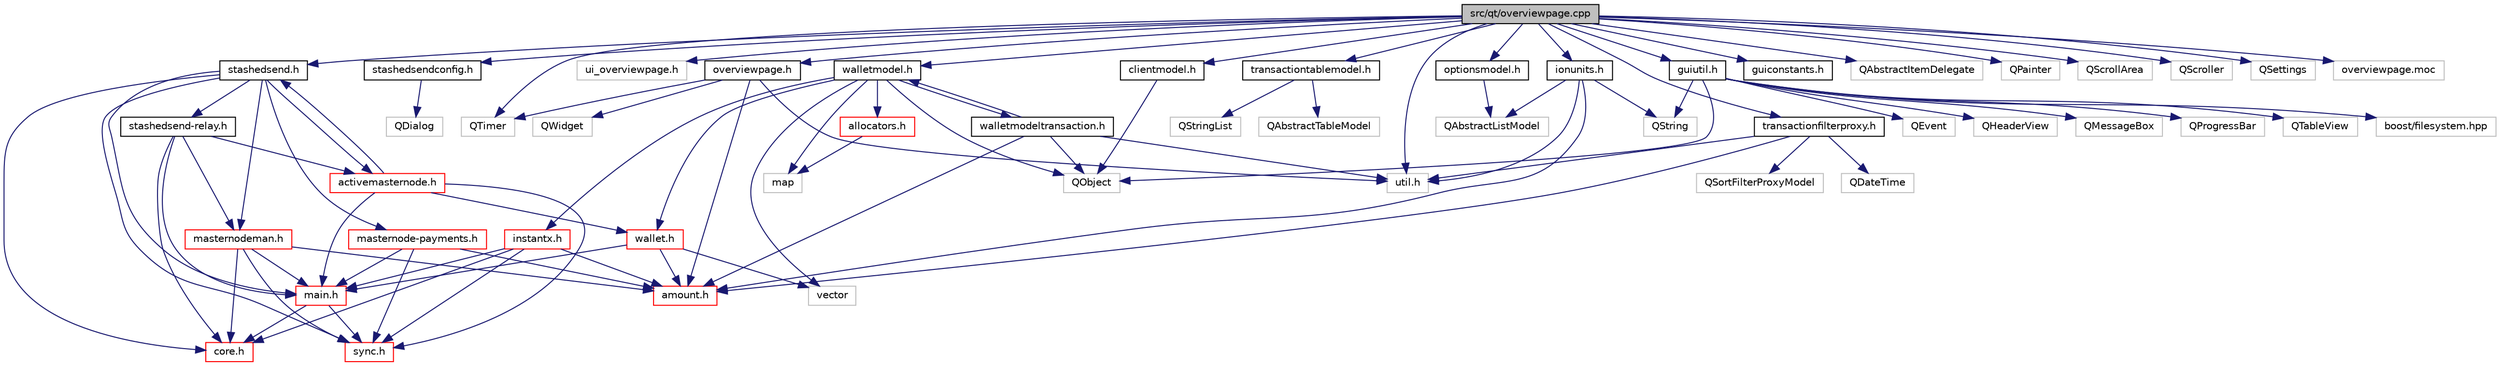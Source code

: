 digraph "src/qt/overviewpage.cpp"
{
  edge [fontname="Helvetica",fontsize="10",labelfontname="Helvetica",labelfontsize="10"];
  node [fontname="Helvetica",fontsize="10",shape=record];
  Node0 [label="src/qt/overviewpage.cpp",height=0.2,width=0.4,color="black", fillcolor="grey75", style="filled", fontcolor="black"];
  Node0 -> Node1 [color="midnightblue",fontsize="10",style="solid",fontname="Helvetica"];
  Node1 [label="overviewpage.h",height=0.2,width=0.4,color="black", fillcolor="white", style="filled",URL="$overviewpage_8h.html"];
  Node1 -> Node2 [color="midnightblue",fontsize="10",style="solid",fontname="Helvetica"];
  Node2 [label="util.h",height=0.2,width=0.4,color="grey75", fillcolor="white", style="filled"];
  Node1 -> Node3 [color="midnightblue",fontsize="10",style="solid",fontname="Helvetica"];
  Node3 [label="amount.h",height=0.2,width=0.4,color="red", fillcolor="white", style="filled",URL="$amount_8h.html"];
  Node1 -> Node24 [color="midnightblue",fontsize="10",style="solid",fontname="Helvetica"];
  Node24 [label="QTimer",height=0.2,width=0.4,color="grey75", fillcolor="white", style="filled"];
  Node1 -> Node25 [color="midnightblue",fontsize="10",style="solid",fontname="Helvetica"];
  Node25 [label="QWidget",height=0.2,width=0.4,color="grey75", fillcolor="white", style="filled"];
  Node0 -> Node26 [color="midnightblue",fontsize="10",style="solid",fontname="Helvetica"];
  Node26 [label="ui_overviewpage.h",height=0.2,width=0.4,color="grey75", fillcolor="white", style="filled"];
  Node0 -> Node2 [color="midnightblue",fontsize="10",style="solid",fontname="Helvetica"];
  Node0 -> Node27 [color="midnightblue",fontsize="10",style="solid",fontname="Helvetica"];
  Node27 [label="clientmodel.h",height=0.2,width=0.4,color="black", fillcolor="white", style="filled",URL="$clientmodel_8h.html"];
  Node27 -> Node28 [color="midnightblue",fontsize="10",style="solid",fontname="Helvetica"];
  Node28 [label="QObject",height=0.2,width=0.4,color="grey75", fillcolor="white", style="filled"];
  Node0 -> Node29 [color="midnightblue",fontsize="10",style="solid",fontname="Helvetica"];
  Node29 [label="stashedsend.h",height=0.2,width=0.4,color="black", fillcolor="white", style="filled",URL="$stashedsend_8h.html"];
  Node29 -> Node30 [color="midnightblue",fontsize="10",style="solid",fontname="Helvetica"];
  Node30 [label="core.h",height=0.2,width=0.4,color="red", fillcolor="white", style="filled",URL="$core_8h.html"];
  Node29 -> Node74 [color="midnightblue",fontsize="10",style="solid",fontname="Helvetica"];
  Node74 [label="main.h",height=0.2,width=0.4,color="red", fillcolor="white", style="filled",URL="$main_8h.html"];
  Node74 -> Node30 [color="midnightblue",fontsize="10",style="solid",fontname="Helvetica"];
  Node74 -> Node45 [color="midnightblue",fontsize="10",style="solid",fontname="Helvetica"];
  Node45 [label="sync.h",height=0.2,width=0.4,color="red", fillcolor="white", style="filled",URL="$sync_8h.html"];
  Node29 -> Node45 [color="midnightblue",fontsize="10",style="solid",fontname="Helvetica"];
  Node29 -> Node98 [color="midnightblue",fontsize="10",style="solid",fontname="Helvetica"];
  Node98 [label="activemasternode.h",height=0.2,width=0.4,color="red", fillcolor="white", style="filled",URL="$activemasternode_8h.html"];
  Node98 -> Node45 [color="midnightblue",fontsize="10",style="solid",fontname="Helvetica"];
  Node98 -> Node74 [color="midnightblue",fontsize="10",style="solid",fontname="Helvetica"];
  Node98 -> Node102 [color="midnightblue",fontsize="10",style="solid",fontname="Helvetica"];
  Node102 [label="wallet.h",height=0.2,width=0.4,color="red", fillcolor="white", style="filled",URL="$wallet_8h.html"];
  Node102 -> Node6 [color="midnightblue",fontsize="10",style="solid",fontname="Helvetica"];
  Node6 [label="vector",height=0.2,width=0.4,color="grey75", fillcolor="white", style="filled"];
  Node102 -> Node74 [color="midnightblue",fontsize="10",style="solid",fontname="Helvetica"];
  Node102 -> Node3 [color="midnightblue",fontsize="10",style="solid",fontname="Helvetica"];
  Node98 -> Node29 [color="midnightblue",fontsize="10",style="solid",fontname="Helvetica"];
  Node29 -> Node109 [color="midnightblue",fontsize="10",style="solid",fontname="Helvetica"];
  Node109 [label="masternodeman.h",height=0.2,width=0.4,color="red", fillcolor="white", style="filled",URL="$masternodeman_8h.html"];
  Node109 -> Node45 [color="midnightblue",fontsize="10",style="solid",fontname="Helvetica"];
  Node109 -> Node30 [color="midnightblue",fontsize="10",style="solid",fontname="Helvetica"];
  Node109 -> Node3 [color="midnightblue",fontsize="10",style="solid",fontname="Helvetica"];
  Node109 -> Node74 [color="midnightblue",fontsize="10",style="solid",fontname="Helvetica"];
  Node29 -> Node110 [color="midnightblue",fontsize="10",style="solid",fontname="Helvetica"];
  Node110 [label="masternode-payments.h",height=0.2,width=0.4,color="red", fillcolor="white", style="filled",URL="$masternode-payments_8h.html"];
  Node110 -> Node45 [color="midnightblue",fontsize="10",style="solid",fontname="Helvetica"];
  Node110 -> Node3 [color="midnightblue",fontsize="10",style="solid",fontname="Helvetica"];
  Node110 -> Node74 [color="midnightblue",fontsize="10",style="solid",fontname="Helvetica"];
  Node29 -> Node111 [color="midnightblue",fontsize="10",style="solid",fontname="Helvetica"];
  Node111 [label="stashedsend-relay.h",height=0.2,width=0.4,color="black", fillcolor="white", style="filled",URL="$stashedsend-relay_8h.html"];
  Node111 -> Node30 [color="midnightblue",fontsize="10",style="solid",fontname="Helvetica"];
  Node111 -> Node74 [color="midnightblue",fontsize="10",style="solid",fontname="Helvetica"];
  Node111 -> Node98 [color="midnightblue",fontsize="10",style="solid",fontname="Helvetica"];
  Node111 -> Node109 [color="midnightblue",fontsize="10",style="solid",fontname="Helvetica"];
  Node0 -> Node112 [color="midnightblue",fontsize="10",style="solid",fontname="Helvetica"];
  Node112 [label="stashedsendconfig.h",height=0.2,width=0.4,color="black", fillcolor="white", style="filled",URL="$stashedsendconfig_8h.html"];
  Node112 -> Node113 [color="midnightblue",fontsize="10",style="solid",fontname="Helvetica"];
  Node113 [label="QDialog",height=0.2,width=0.4,color="grey75", fillcolor="white", style="filled"];
  Node0 -> Node114 [color="midnightblue",fontsize="10",style="solid",fontname="Helvetica"];
  Node114 [label="walletmodel.h",height=0.2,width=0.4,color="black", fillcolor="white", style="filled",URL="$walletmodel_8h.html"];
  Node114 -> Node115 [color="midnightblue",fontsize="10",style="solid",fontname="Helvetica"];
  Node115 [label="walletmodeltransaction.h",height=0.2,width=0.4,color="black", fillcolor="white", style="filled",URL="$walletmodeltransaction_8h.html"];
  Node115 -> Node114 [color="midnightblue",fontsize="10",style="solid",fontname="Helvetica"];
  Node115 -> Node2 [color="midnightblue",fontsize="10",style="solid",fontname="Helvetica"];
  Node115 -> Node3 [color="midnightblue",fontsize="10",style="solid",fontname="Helvetica"];
  Node115 -> Node28 [color="midnightblue",fontsize="10",style="solid",fontname="Helvetica"];
  Node114 -> Node16 [color="midnightblue",fontsize="10",style="solid",fontname="Helvetica"];
  Node16 [label="allocators.h",height=0.2,width=0.4,color="red", fillcolor="white", style="filled",URL="$allocators_8h.html"];
  Node16 -> Node7 [color="midnightblue",fontsize="10",style="solid",fontname="Helvetica"];
  Node7 [label="map",height=0.2,width=0.4,color="grey75", fillcolor="white", style="filled"];
  Node114 -> Node116 [color="midnightblue",fontsize="10",style="solid",fontname="Helvetica"];
  Node116 [label="instantx.h",height=0.2,width=0.4,color="red", fillcolor="white", style="filled",URL="$instantx_8h.html"];
  Node116 -> Node45 [color="midnightblue",fontsize="10",style="solid",fontname="Helvetica"];
  Node116 -> Node30 [color="midnightblue",fontsize="10",style="solid",fontname="Helvetica"];
  Node116 -> Node3 [color="midnightblue",fontsize="10",style="solid",fontname="Helvetica"];
  Node116 -> Node74 [color="midnightblue",fontsize="10",style="solid",fontname="Helvetica"];
  Node114 -> Node102 [color="midnightblue",fontsize="10",style="solid",fontname="Helvetica"];
  Node114 -> Node7 [color="midnightblue",fontsize="10",style="solid",fontname="Helvetica"];
  Node114 -> Node6 [color="midnightblue",fontsize="10",style="solid",fontname="Helvetica"];
  Node114 -> Node28 [color="midnightblue",fontsize="10",style="solid",fontname="Helvetica"];
  Node0 -> Node117 [color="midnightblue",fontsize="10",style="solid",fontname="Helvetica"];
  Node117 [label="ionunits.h",height=0.2,width=0.4,color="black", fillcolor="white", style="filled",URL="$ionunits_8h.html"];
  Node117 -> Node2 [color="midnightblue",fontsize="10",style="solid",fontname="Helvetica"];
  Node117 -> Node3 [color="midnightblue",fontsize="10",style="solid",fontname="Helvetica"];
  Node117 -> Node118 [color="midnightblue",fontsize="10",style="solid",fontname="Helvetica"];
  Node118 [label="QString",height=0.2,width=0.4,color="grey75", fillcolor="white", style="filled"];
  Node117 -> Node119 [color="midnightblue",fontsize="10",style="solid",fontname="Helvetica"];
  Node119 [label="QAbstractListModel",height=0.2,width=0.4,color="grey75", fillcolor="white", style="filled"];
  Node0 -> Node120 [color="midnightblue",fontsize="10",style="solid",fontname="Helvetica"];
  Node120 [label="optionsmodel.h",height=0.2,width=0.4,color="black", fillcolor="white", style="filled",URL="$optionsmodel_8h.html"];
  Node120 -> Node119 [color="midnightblue",fontsize="10",style="solid",fontname="Helvetica"];
  Node0 -> Node121 [color="midnightblue",fontsize="10",style="solid",fontname="Helvetica"];
  Node121 [label="transactiontablemodel.h",height=0.2,width=0.4,color="black", fillcolor="white", style="filled",URL="$transactiontablemodel_8h.html"];
  Node121 -> Node122 [color="midnightblue",fontsize="10",style="solid",fontname="Helvetica"];
  Node122 [label="QAbstractTableModel",height=0.2,width=0.4,color="grey75", fillcolor="white", style="filled"];
  Node121 -> Node123 [color="midnightblue",fontsize="10",style="solid",fontname="Helvetica"];
  Node123 [label="QStringList",height=0.2,width=0.4,color="grey75", fillcolor="white", style="filled"];
  Node0 -> Node124 [color="midnightblue",fontsize="10",style="solid",fontname="Helvetica"];
  Node124 [label="transactionfilterproxy.h",height=0.2,width=0.4,color="black", fillcolor="white", style="filled",URL="$transactionfilterproxy_8h.html"];
  Node124 -> Node2 [color="midnightblue",fontsize="10",style="solid",fontname="Helvetica"];
  Node124 -> Node3 [color="midnightblue",fontsize="10",style="solid",fontname="Helvetica"];
  Node124 -> Node125 [color="midnightblue",fontsize="10",style="solid",fontname="Helvetica"];
  Node125 [label="QSortFilterProxyModel",height=0.2,width=0.4,color="grey75", fillcolor="white", style="filled"];
  Node124 -> Node126 [color="midnightblue",fontsize="10",style="solid",fontname="Helvetica"];
  Node126 [label="QDateTime",height=0.2,width=0.4,color="grey75", fillcolor="white", style="filled"];
  Node0 -> Node127 [color="midnightblue",fontsize="10",style="solid",fontname="Helvetica"];
  Node127 [label="guiutil.h",height=0.2,width=0.4,color="black", fillcolor="white", style="filled",URL="$guiutil_8h.html"];
  Node127 -> Node128 [color="midnightblue",fontsize="10",style="solid",fontname="Helvetica"];
  Node128 [label="QEvent",height=0.2,width=0.4,color="grey75", fillcolor="white", style="filled"];
  Node127 -> Node129 [color="midnightblue",fontsize="10",style="solid",fontname="Helvetica"];
  Node129 [label="QHeaderView",height=0.2,width=0.4,color="grey75", fillcolor="white", style="filled"];
  Node127 -> Node130 [color="midnightblue",fontsize="10",style="solid",fontname="Helvetica"];
  Node130 [label="QMessageBox",height=0.2,width=0.4,color="grey75", fillcolor="white", style="filled"];
  Node127 -> Node28 [color="midnightblue",fontsize="10",style="solid",fontname="Helvetica"];
  Node127 -> Node131 [color="midnightblue",fontsize="10",style="solid",fontname="Helvetica"];
  Node131 [label="QProgressBar",height=0.2,width=0.4,color="grey75", fillcolor="white", style="filled"];
  Node127 -> Node118 [color="midnightblue",fontsize="10",style="solid",fontname="Helvetica"];
  Node127 -> Node132 [color="midnightblue",fontsize="10",style="solid",fontname="Helvetica"];
  Node132 [label="QTableView",height=0.2,width=0.4,color="grey75", fillcolor="white", style="filled"];
  Node127 -> Node61 [color="midnightblue",fontsize="10",style="solid",fontname="Helvetica"];
  Node61 [label="boost/filesystem.hpp",height=0.2,width=0.4,color="grey75", fillcolor="white", style="filled"];
  Node0 -> Node133 [color="midnightblue",fontsize="10",style="solid",fontname="Helvetica"];
  Node133 [label="guiconstants.h",height=0.2,width=0.4,color="black", fillcolor="white", style="filled",URL="$guiconstants_8h.html"];
  Node0 -> Node134 [color="midnightblue",fontsize="10",style="solid",fontname="Helvetica"];
  Node134 [label="QAbstractItemDelegate",height=0.2,width=0.4,color="grey75", fillcolor="white", style="filled"];
  Node0 -> Node135 [color="midnightblue",fontsize="10",style="solid",fontname="Helvetica"];
  Node135 [label="QPainter",height=0.2,width=0.4,color="grey75", fillcolor="white", style="filled"];
  Node0 -> Node136 [color="midnightblue",fontsize="10",style="solid",fontname="Helvetica"];
  Node136 [label="QScrollArea",height=0.2,width=0.4,color="grey75", fillcolor="white", style="filled"];
  Node0 -> Node137 [color="midnightblue",fontsize="10",style="solid",fontname="Helvetica"];
  Node137 [label="QScroller",height=0.2,width=0.4,color="grey75", fillcolor="white", style="filled"];
  Node0 -> Node138 [color="midnightblue",fontsize="10",style="solid",fontname="Helvetica"];
  Node138 [label="QSettings",height=0.2,width=0.4,color="grey75", fillcolor="white", style="filled"];
  Node0 -> Node24 [color="midnightblue",fontsize="10",style="solid",fontname="Helvetica"];
  Node0 -> Node139 [color="midnightblue",fontsize="10",style="solid",fontname="Helvetica"];
  Node139 [label="overviewpage.moc",height=0.2,width=0.4,color="grey75", fillcolor="white", style="filled"];
}
